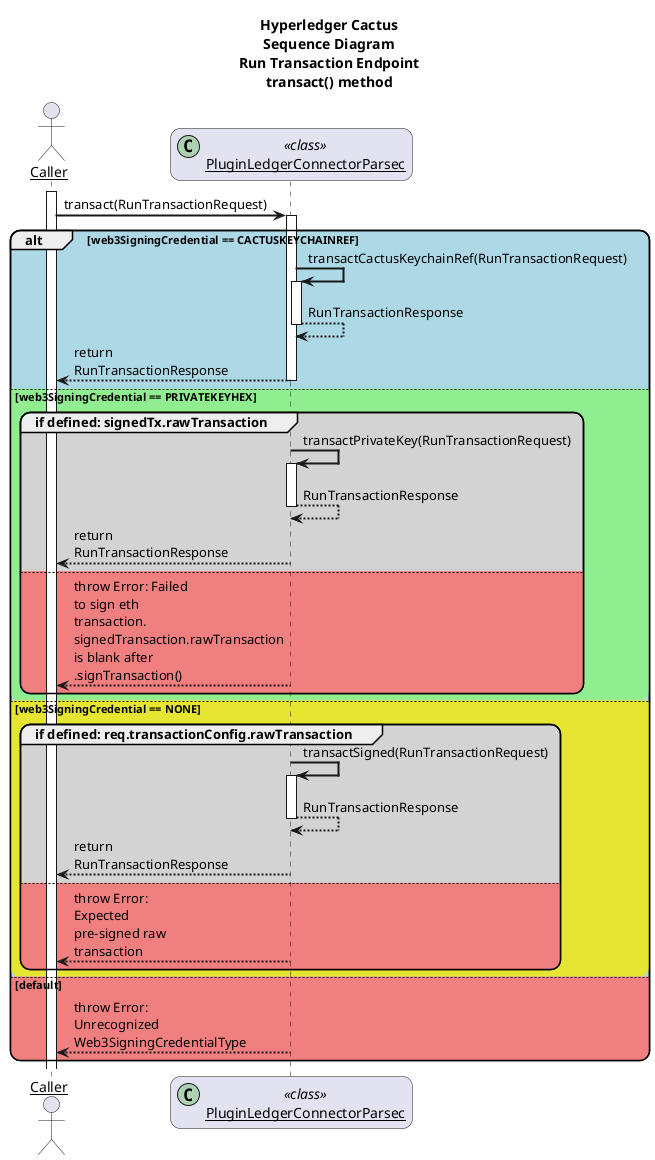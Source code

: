 @startuml
title Hyperledger Cactus\nSequence Diagram\nRun Transaction Endpoint\ntransact() method

skinparam sequenceArrowThickness 2
skinparam roundcorner 20
skinparam maxmessagesize 120
skinparam sequenceParticipant underline

actor "Caller" as caller
participant "PluginLedgerConnectorParsec" as t << (C,#ADD1B2) class >>

autoactivate on

activate caller
caller -> t: transact(RunTransactionRequest)

alt #LightBlue web3SigningCredential == CACTUSKEYCHAINREF
    t -> t: transactCactusKeychainRef(RunTransactionRequest)
    return RunTransactionResponse
    t --> caller: return RunTransactionResponse
else #LightGreen web3SigningCredential == PRIVATEKEYHEX
    group #LightGray if defined: signedTx.rawTransaction
        t -> t: transactPrivateKey(RunTransactionRequest)
        return RunTransactionResponse
        t --> caller: return RunTransactionResponse
    else #LightCoral
        t --> caller: throw Error: Failed to sign eth transaction. signedTransaction.rawTransaction is blank after .signTransaction()
    end
else #e6e632 web3SigningCredential == NONE
    group #LightGray if defined: req.transactionConfig.rawTransaction
      t -> t: transactSigned(RunTransactionRequest)
      return RunTransactionResponse
      t --> caller: return RunTransactionResponse
    else #LightCoral
      t --> caller: throw Error: Expected pre-signed raw transaction
    end
else #LightCoral default
  t --> caller: throw Error: Unrecognized Web3SigningCredentialType
end
@enduml